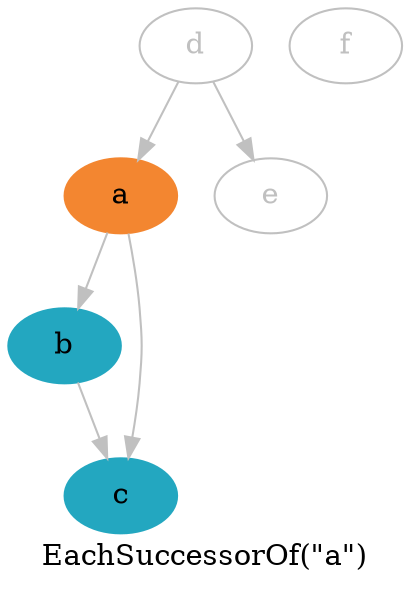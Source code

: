 digraph G {
  node [color="grey",fontcolor="grey"]
  edge [color="grey"]
	a -> b -> c;
	a -> c;
	d -> a;
	d -> e;
  a [fontcolor="black",style=filled,color="#F38630"];
  b [fontcolor="black",style=filled,color="#23A7C0"];
  c [fontcolor="black",style=filled,color="#23A7C0"];
  d;
  f;
  label="EachSuccessorOf(\"a\")"
}
